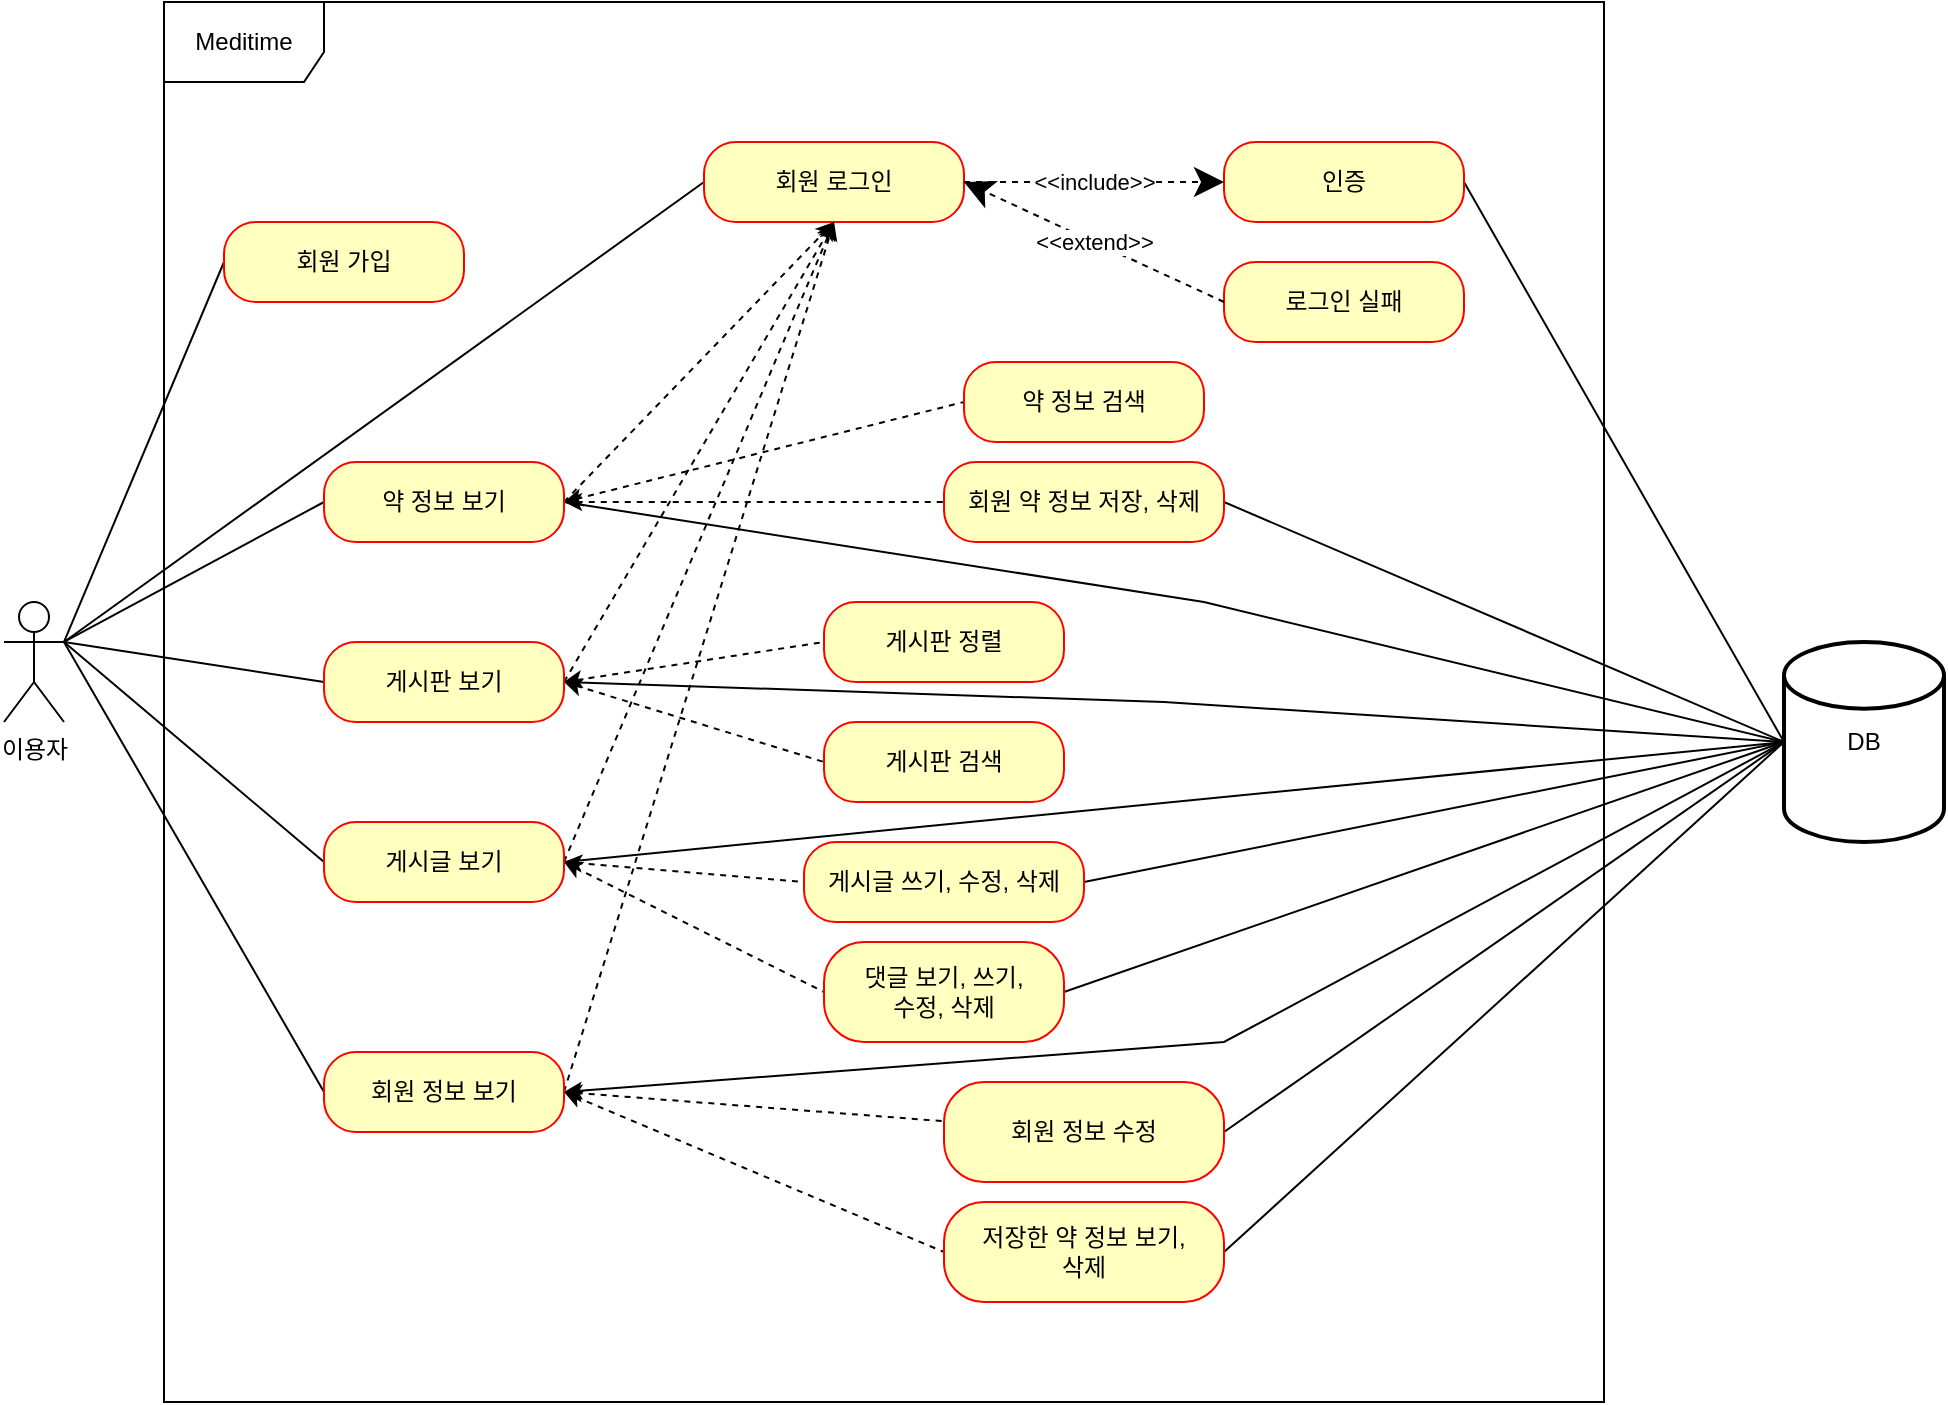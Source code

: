 <mxfile version="20.5.1" type="github">
  <diagram id="jCkwWO3RI1cmpPsM1i0n" name="Page-1">
    <mxGraphModel dx="1426" dy="769" grid="1" gridSize="10" guides="1" tooltips="1" connect="1" arrows="1" fold="1" page="1" pageScale="1" pageWidth="827" pageHeight="1169" math="0" shadow="0">
      <root>
        <mxCell id="0" />
        <mxCell id="1" parent="0" />
        <mxCell id="_zXmu_5qA9lJHyc13zO6-1" value="Meditime" style="shape=umlFrame;whiteSpace=wrap;html=1;width=80;height=40;" vertex="1" parent="1">
          <mxGeometry x="120" y="60" width="720" height="700" as="geometry" />
        </mxCell>
        <mxCell id="_zXmu_5qA9lJHyc13zO6-24" style="rounded=0;orthogonalLoop=1;jettySize=auto;html=1;exitX=1;exitY=0.333;exitDx=0;exitDy=0;exitPerimeter=0;entryX=0;entryY=0.5;entryDx=0;entryDy=0;endArrow=none;endFill=0;" edge="1" parent="1" source="_zXmu_5qA9lJHyc13zO6-2" target="_zXmu_5qA9lJHyc13zO6-4">
          <mxGeometry relative="1" as="geometry" />
        </mxCell>
        <mxCell id="_zXmu_5qA9lJHyc13zO6-25" style="edgeStyle=none;rounded=0;orthogonalLoop=1;jettySize=auto;html=1;exitX=1;exitY=0.333;exitDx=0;exitDy=0;exitPerimeter=0;entryX=0;entryY=0.5;entryDx=0;entryDy=0;endArrow=none;endFill=0;" edge="1" parent="1" source="_zXmu_5qA9lJHyc13zO6-2" target="_zXmu_5qA9lJHyc13zO6-6">
          <mxGeometry relative="1" as="geometry" />
        </mxCell>
        <mxCell id="_zXmu_5qA9lJHyc13zO6-26" style="edgeStyle=none;rounded=0;orthogonalLoop=1;jettySize=auto;html=1;exitX=1;exitY=0.333;exitDx=0;exitDy=0;exitPerimeter=0;entryX=0;entryY=0.5;entryDx=0;entryDy=0;endArrow=none;endFill=0;" edge="1" parent="1" source="_zXmu_5qA9lJHyc13zO6-2" target="_zXmu_5qA9lJHyc13zO6-7">
          <mxGeometry relative="1" as="geometry" />
        </mxCell>
        <mxCell id="_zXmu_5qA9lJHyc13zO6-27" style="edgeStyle=none;rounded=0;orthogonalLoop=1;jettySize=auto;html=1;exitX=1;exitY=0.333;exitDx=0;exitDy=0;exitPerimeter=0;entryX=0;entryY=0.5;entryDx=0;entryDy=0;endArrow=none;endFill=0;" edge="1" parent="1" source="_zXmu_5qA9lJHyc13zO6-2" target="_zXmu_5qA9lJHyc13zO6-9">
          <mxGeometry relative="1" as="geometry" />
        </mxCell>
        <mxCell id="_zXmu_5qA9lJHyc13zO6-28" style="edgeStyle=none;rounded=0;orthogonalLoop=1;jettySize=auto;html=1;exitX=1;exitY=0.333;exitDx=0;exitDy=0;exitPerimeter=0;entryX=0;entryY=0.5;entryDx=0;entryDy=0;endArrow=none;endFill=0;" edge="1" parent="1" source="_zXmu_5qA9lJHyc13zO6-2" target="_zXmu_5qA9lJHyc13zO6-12">
          <mxGeometry relative="1" as="geometry" />
        </mxCell>
        <mxCell id="_zXmu_5qA9lJHyc13zO6-29" style="edgeStyle=none;rounded=0;orthogonalLoop=1;jettySize=auto;html=1;exitX=1;exitY=0.333;exitDx=0;exitDy=0;exitPerimeter=0;entryX=0;entryY=0.5;entryDx=0;entryDy=0;endArrow=none;endFill=0;" edge="1" parent="1" source="_zXmu_5qA9lJHyc13zO6-2" target="_zXmu_5qA9lJHyc13zO6-16">
          <mxGeometry relative="1" as="geometry" />
        </mxCell>
        <mxCell id="_zXmu_5qA9lJHyc13zO6-2" value="이용자" style="shape=umlActor;verticalLabelPosition=bottom;verticalAlign=top;html=1;" vertex="1" parent="1">
          <mxGeometry x="40" y="360" width="30" height="60" as="geometry" />
        </mxCell>
        <mxCell id="_zXmu_5qA9lJHyc13zO6-3" value="DB" style="strokeWidth=2;html=1;shape=mxgraph.flowchart.database;whiteSpace=wrap;" vertex="1" parent="1">
          <mxGeometry x="930" y="380" width="80" height="100" as="geometry" />
        </mxCell>
        <mxCell id="_zXmu_5qA9lJHyc13zO6-4" value="회원 로그인" style="rounded=1;whiteSpace=wrap;html=1;arcSize=40;fontColor=#000000;fillColor=#ffffc0;strokeColor=#ff0000;" vertex="1" parent="1">
          <mxGeometry x="390" y="130" width="130" height="40" as="geometry" />
        </mxCell>
        <mxCell id="_zXmu_5qA9lJHyc13zO6-6" value="회원 가입" style="rounded=1;whiteSpace=wrap;html=1;arcSize=40;fontColor=#000000;fillColor=#ffffc0;strokeColor=#ff0000;" vertex="1" parent="1">
          <mxGeometry x="150" y="170" width="120" height="40" as="geometry" />
        </mxCell>
        <mxCell id="_zXmu_5qA9lJHyc13zO6-30" style="edgeStyle=none;rounded=0;orthogonalLoop=1;jettySize=auto;html=1;exitX=1;exitY=0.5;exitDx=0;exitDy=0;entryX=0;entryY=0.5;entryDx=0;entryDy=0;endArrow=none;endFill=0;dashed=1;startArrow=classic;startFill=1;" edge="1" parent="1" source="_zXmu_5qA9lJHyc13zO6-7" target="_zXmu_5qA9lJHyc13zO6-8">
          <mxGeometry relative="1" as="geometry" />
        </mxCell>
        <mxCell id="_zXmu_5qA9lJHyc13zO6-31" style="edgeStyle=none;rounded=0;orthogonalLoop=1;jettySize=auto;html=1;exitX=1;exitY=0.5;exitDx=0;exitDy=0;entryX=0;entryY=0.5;entryDx=0;entryDy=0;dashed=1;endArrow=none;endFill=0;startArrow=classic;startFill=1;" edge="1" parent="1" source="_zXmu_5qA9lJHyc13zO6-7" target="_zXmu_5qA9lJHyc13zO6-17">
          <mxGeometry relative="1" as="geometry" />
        </mxCell>
        <mxCell id="_zXmu_5qA9lJHyc13zO6-39" style="edgeStyle=none;rounded=0;orthogonalLoop=1;jettySize=auto;html=1;exitX=1;exitY=0.5;exitDx=0;exitDy=0;entryX=0.5;entryY=1;entryDx=0;entryDy=0;dashed=1;endArrow=classic;endFill=1;" edge="1" parent="1" source="_zXmu_5qA9lJHyc13zO6-7" target="_zXmu_5qA9lJHyc13zO6-4">
          <mxGeometry relative="1" as="geometry" />
        </mxCell>
        <mxCell id="_zXmu_5qA9lJHyc13zO6-52" style="edgeStyle=none;rounded=0;orthogonalLoop=1;jettySize=auto;html=1;exitX=1;exitY=0.5;exitDx=0;exitDy=0;entryX=0;entryY=0.5;entryDx=0;entryDy=0;entryPerimeter=0;startArrow=none;startFill=0;endArrow=none;endFill=0;" edge="1" parent="1" source="_zXmu_5qA9lJHyc13zO6-7" target="_zXmu_5qA9lJHyc13zO6-3">
          <mxGeometry relative="1" as="geometry">
            <Array as="points">
              <mxPoint x="640" y="360" />
            </Array>
          </mxGeometry>
        </mxCell>
        <mxCell id="_zXmu_5qA9lJHyc13zO6-7" value="약 정보 보기" style="rounded=1;whiteSpace=wrap;html=1;arcSize=40;fontColor=#000000;fillColor=#ffffc0;strokeColor=#ff0000;" vertex="1" parent="1">
          <mxGeometry x="200" y="290" width="120" height="40" as="geometry" />
        </mxCell>
        <mxCell id="_zXmu_5qA9lJHyc13zO6-8" value="약 정보 검색" style="rounded=1;whiteSpace=wrap;html=1;arcSize=40;fontColor=#000000;fillColor=#ffffc0;strokeColor=#ff0000;" vertex="1" parent="1">
          <mxGeometry x="520" y="240" width="120" height="40" as="geometry" />
        </mxCell>
        <mxCell id="_zXmu_5qA9lJHyc13zO6-32" style="edgeStyle=none;rounded=0;orthogonalLoop=1;jettySize=auto;html=1;exitX=1;exitY=0.5;exitDx=0;exitDy=0;entryX=0;entryY=0.5;entryDx=0;entryDy=0;dashed=1;endArrow=none;endFill=0;startArrow=classic;startFill=1;" edge="1" parent="1" source="_zXmu_5qA9lJHyc13zO6-9" target="_zXmu_5qA9lJHyc13zO6-10">
          <mxGeometry relative="1" as="geometry" />
        </mxCell>
        <mxCell id="_zXmu_5qA9lJHyc13zO6-33" style="edgeStyle=none;rounded=0;orthogonalLoop=1;jettySize=auto;html=1;exitX=1;exitY=0.5;exitDx=0;exitDy=0;entryX=0;entryY=0.5;entryDx=0;entryDy=0;dashed=1;endArrow=none;endFill=0;startArrow=classic;startFill=1;" edge="1" parent="1" source="_zXmu_5qA9lJHyc13zO6-9" target="_zXmu_5qA9lJHyc13zO6-11">
          <mxGeometry relative="1" as="geometry" />
        </mxCell>
        <mxCell id="_zXmu_5qA9lJHyc13zO6-40" style="edgeStyle=none;rounded=0;orthogonalLoop=1;jettySize=auto;html=1;exitX=1;exitY=0.5;exitDx=0;exitDy=0;entryX=0.5;entryY=1;entryDx=0;entryDy=0;dashed=1;endArrow=classic;endFill=1;" edge="1" parent="1" source="_zXmu_5qA9lJHyc13zO6-9" target="_zXmu_5qA9lJHyc13zO6-4">
          <mxGeometry relative="1" as="geometry" />
        </mxCell>
        <mxCell id="_zXmu_5qA9lJHyc13zO6-46" style="edgeStyle=none;rounded=0;orthogonalLoop=1;jettySize=auto;html=1;exitX=1;exitY=0.5;exitDx=0;exitDy=0;endArrow=none;endFill=0;entryX=0;entryY=0.5;entryDx=0;entryDy=0;entryPerimeter=0;" edge="1" parent="1" source="_zXmu_5qA9lJHyc13zO6-9" target="_zXmu_5qA9lJHyc13zO6-3">
          <mxGeometry relative="1" as="geometry">
            <mxPoint x="1000" y="310" as="targetPoint" />
            <Array as="points">
              <mxPoint x="620" y="410" />
            </Array>
          </mxGeometry>
        </mxCell>
        <mxCell id="_zXmu_5qA9lJHyc13zO6-9" value="게시판 보기" style="rounded=1;whiteSpace=wrap;html=1;arcSize=40;fontColor=#000000;fillColor=#ffffc0;strokeColor=#ff0000;" vertex="1" parent="1">
          <mxGeometry x="200" y="380" width="120" height="40" as="geometry" />
        </mxCell>
        <mxCell id="_zXmu_5qA9lJHyc13zO6-10" value="게시판 정렬" style="rounded=1;whiteSpace=wrap;html=1;arcSize=40;fontColor=#000000;fillColor=#ffffc0;strokeColor=#ff0000;" vertex="1" parent="1">
          <mxGeometry x="450" y="360" width="120" height="40" as="geometry" />
        </mxCell>
        <mxCell id="_zXmu_5qA9lJHyc13zO6-11" value="게시판 검색" style="rounded=1;whiteSpace=wrap;html=1;arcSize=40;fontColor=#000000;fillColor=#ffffc0;strokeColor=#ff0000;" vertex="1" parent="1">
          <mxGeometry x="450" y="420" width="120" height="40" as="geometry" />
        </mxCell>
        <mxCell id="_zXmu_5qA9lJHyc13zO6-35" style="edgeStyle=none;rounded=0;orthogonalLoop=1;jettySize=auto;html=1;exitX=1;exitY=0.5;exitDx=0;exitDy=0;entryX=0;entryY=0.5;entryDx=0;entryDy=0;dashed=1;endArrow=none;endFill=0;startArrow=classic;startFill=1;" edge="1" parent="1" source="_zXmu_5qA9lJHyc13zO6-12" target="_zXmu_5qA9lJHyc13zO6-13">
          <mxGeometry relative="1" as="geometry" />
        </mxCell>
        <mxCell id="_zXmu_5qA9lJHyc13zO6-36" style="edgeStyle=none;rounded=0;orthogonalLoop=1;jettySize=auto;html=1;exitX=1;exitY=0.5;exitDx=0;exitDy=0;entryX=0;entryY=0.5;entryDx=0;entryDy=0;dashed=1;endArrow=none;endFill=0;startArrow=classic;startFill=1;" edge="1" parent="1" source="_zXmu_5qA9lJHyc13zO6-12" target="_zXmu_5qA9lJHyc13zO6-15">
          <mxGeometry relative="1" as="geometry" />
        </mxCell>
        <mxCell id="_zXmu_5qA9lJHyc13zO6-42" style="edgeStyle=none;rounded=0;orthogonalLoop=1;jettySize=auto;html=1;exitX=1;exitY=0.5;exitDx=0;exitDy=0;entryX=0.5;entryY=1;entryDx=0;entryDy=0;dashed=1;endArrow=classic;endFill=1;" edge="1" parent="1" source="_zXmu_5qA9lJHyc13zO6-12" target="_zXmu_5qA9lJHyc13zO6-4">
          <mxGeometry relative="1" as="geometry" />
        </mxCell>
        <mxCell id="_zXmu_5qA9lJHyc13zO6-54" style="edgeStyle=none;rounded=0;orthogonalLoop=1;jettySize=auto;html=1;exitX=1;exitY=0.5;exitDx=0;exitDy=0;entryX=0;entryY=0.5;entryDx=0;entryDy=0;entryPerimeter=0;startArrow=none;startFill=0;endArrow=none;endFill=0;" edge="1" parent="1" source="_zXmu_5qA9lJHyc13zO6-12" target="_zXmu_5qA9lJHyc13zO6-3">
          <mxGeometry relative="1" as="geometry">
            <Array as="points" />
          </mxGeometry>
        </mxCell>
        <mxCell id="_zXmu_5qA9lJHyc13zO6-12" value="게시글 보기" style="rounded=1;whiteSpace=wrap;html=1;arcSize=40;fontColor=#000000;fillColor=#ffffc0;strokeColor=#ff0000;" vertex="1" parent="1">
          <mxGeometry x="200" y="470" width="120" height="40" as="geometry" />
        </mxCell>
        <mxCell id="_zXmu_5qA9lJHyc13zO6-51" style="edgeStyle=none;rounded=0;orthogonalLoop=1;jettySize=auto;html=1;exitX=1;exitY=0.5;exitDx=0;exitDy=0;startArrow=none;startFill=0;endArrow=none;endFill=0;entryX=0;entryY=0.5;entryDx=0;entryDy=0;entryPerimeter=0;" edge="1" parent="1" source="_zXmu_5qA9lJHyc13zO6-13" target="_zXmu_5qA9lJHyc13zO6-3">
          <mxGeometry relative="1" as="geometry">
            <mxPoint x="1000" y="310" as="targetPoint" />
          </mxGeometry>
        </mxCell>
        <mxCell id="_zXmu_5qA9lJHyc13zO6-13" value="게시글 쓰기, 수정, 삭제" style="rounded=1;whiteSpace=wrap;html=1;arcSize=40;fontColor=#000000;fillColor=#ffffc0;strokeColor=#ff0000;" vertex="1" parent="1">
          <mxGeometry x="440" y="480" width="140" height="40" as="geometry" />
        </mxCell>
        <mxCell id="_zXmu_5qA9lJHyc13zO6-50" style="edgeStyle=none;rounded=0;orthogonalLoop=1;jettySize=auto;html=1;exitX=1;exitY=0.5;exitDx=0;exitDy=0;entryX=0;entryY=0.5;entryDx=0;entryDy=0;entryPerimeter=0;startArrow=none;startFill=0;endArrow=none;endFill=0;" edge="1" parent="1" source="_zXmu_5qA9lJHyc13zO6-15" target="_zXmu_5qA9lJHyc13zO6-3">
          <mxGeometry relative="1" as="geometry" />
        </mxCell>
        <mxCell id="_zXmu_5qA9lJHyc13zO6-15" value="댓글 보기, 쓰기, &lt;br&gt;수정, 삭제" style="rounded=1;whiteSpace=wrap;html=1;arcSize=40;fontColor=#000000;fillColor=#ffffc0;strokeColor=#ff0000;" vertex="1" parent="1">
          <mxGeometry x="450" y="530" width="120" height="50" as="geometry" />
        </mxCell>
        <mxCell id="_zXmu_5qA9lJHyc13zO6-37" style="edgeStyle=none;rounded=0;orthogonalLoop=1;jettySize=auto;html=1;exitX=1;exitY=0.5;exitDx=0;exitDy=0;entryX=0;entryY=0.5;entryDx=0;entryDy=0;dashed=1;endArrow=none;endFill=0;startArrow=classic;startFill=1;" edge="1" parent="1" source="_zXmu_5qA9lJHyc13zO6-16" target="_zXmu_5qA9lJHyc13zO6-18">
          <mxGeometry relative="1" as="geometry" />
        </mxCell>
        <mxCell id="_zXmu_5qA9lJHyc13zO6-43" style="edgeStyle=none;rounded=0;orthogonalLoop=1;jettySize=auto;html=1;exitX=1;exitY=0.5;exitDx=0;exitDy=0;entryX=0.5;entryY=1;entryDx=0;entryDy=0;dashed=1;endArrow=classic;endFill=1;" edge="1" parent="1" source="_zXmu_5qA9lJHyc13zO6-16" target="_zXmu_5qA9lJHyc13zO6-4">
          <mxGeometry relative="1" as="geometry" />
        </mxCell>
        <mxCell id="_zXmu_5qA9lJHyc13zO6-44" style="edgeStyle=none;rounded=0;orthogonalLoop=1;jettySize=auto;html=1;exitX=1;exitY=0.5;exitDx=0;exitDy=0;dashed=1;endArrow=none;endFill=0;startArrow=classic;startFill=1;" edge="1" parent="1" source="_zXmu_5qA9lJHyc13zO6-16" target="_zXmu_5qA9lJHyc13zO6-38">
          <mxGeometry relative="1" as="geometry" />
        </mxCell>
        <mxCell id="_zXmu_5qA9lJHyc13zO6-47" style="edgeStyle=none;rounded=0;orthogonalLoop=1;jettySize=auto;html=1;exitX=1;exitY=0.5;exitDx=0;exitDy=0;entryX=0;entryY=0.5;entryDx=0;entryDy=0;entryPerimeter=0;startArrow=classic;startFill=1;endArrow=none;endFill=0;" edge="1" parent="1" source="_zXmu_5qA9lJHyc13zO6-16" target="_zXmu_5qA9lJHyc13zO6-3">
          <mxGeometry relative="1" as="geometry">
            <Array as="points">
              <mxPoint x="650" y="580" />
            </Array>
          </mxGeometry>
        </mxCell>
        <mxCell id="_zXmu_5qA9lJHyc13zO6-16" value="회원 정보 보기" style="rounded=1;whiteSpace=wrap;html=1;arcSize=40;fontColor=#000000;fillColor=#ffffc0;strokeColor=#ff0000;" vertex="1" parent="1">
          <mxGeometry x="200" y="585" width="120" height="40" as="geometry" />
        </mxCell>
        <mxCell id="_zXmu_5qA9lJHyc13zO6-53" style="edgeStyle=none;rounded=0;orthogonalLoop=1;jettySize=auto;html=1;exitX=1;exitY=0.5;exitDx=0;exitDy=0;entryX=0;entryY=0.5;entryDx=0;entryDy=0;entryPerimeter=0;startArrow=none;startFill=0;endArrow=none;endFill=0;" edge="1" parent="1" source="_zXmu_5qA9lJHyc13zO6-17" target="_zXmu_5qA9lJHyc13zO6-3">
          <mxGeometry relative="1" as="geometry" />
        </mxCell>
        <mxCell id="_zXmu_5qA9lJHyc13zO6-17" value="회원 약 정보 저장, 삭제" style="rounded=1;whiteSpace=wrap;html=1;arcSize=40;fontColor=#000000;fillColor=#ffffc0;strokeColor=#ff0000;" vertex="1" parent="1">
          <mxGeometry x="510" y="290" width="140" height="40" as="geometry" />
        </mxCell>
        <mxCell id="_zXmu_5qA9lJHyc13zO6-49" style="edgeStyle=none;rounded=0;orthogonalLoop=1;jettySize=auto;html=1;exitX=1;exitY=0.5;exitDx=0;exitDy=0;startArrow=none;startFill=0;endArrow=none;endFill=0;entryX=0;entryY=0.5;entryDx=0;entryDy=0;entryPerimeter=0;" edge="1" parent="1" source="_zXmu_5qA9lJHyc13zO6-18" target="_zXmu_5qA9lJHyc13zO6-3">
          <mxGeometry relative="1" as="geometry">
            <mxPoint x="1000" y="310" as="targetPoint" />
          </mxGeometry>
        </mxCell>
        <mxCell id="_zXmu_5qA9lJHyc13zO6-18" value="저장한 약 정보 보기,&lt;br&gt;삭제" style="rounded=1;whiteSpace=wrap;html=1;arcSize=40;fontColor=#000000;fillColor=#ffffc0;strokeColor=#ff0000;" vertex="1" parent="1">
          <mxGeometry x="510" y="660" width="140" height="50" as="geometry" />
        </mxCell>
        <mxCell id="_zXmu_5qA9lJHyc13zO6-45" style="edgeStyle=none;rounded=0;orthogonalLoop=1;jettySize=auto;html=1;exitX=1;exitY=0.5;exitDx=0;exitDy=0;entryX=0;entryY=0.5;entryDx=0;entryDy=0;entryPerimeter=0;endArrow=none;endFill=0;" edge="1" parent="1" source="_zXmu_5qA9lJHyc13zO6-19" target="_zXmu_5qA9lJHyc13zO6-3">
          <mxGeometry relative="1" as="geometry" />
        </mxCell>
        <mxCell id="_zXmu_5qA9lJHyc13zO6-19" value="인증" style="rounded=1;whiteSpace=wrap;html=1;arcSize=40;fontColor=#000000;fillColor=#ffffc0;strokeColor=#ff0000;" vertex="1" parent="1">
          <mxGeometry x="650" y="130" width="120" height="40" as="geometry" />
        </mxCell>
        <mxCell id="_zXmu_5qA9lJHyc13zO6-20" value="로그인 실패" style="rounded=1;whiteSpace=wrap;html=1;arcSize=40;fontColor=#000000;fillColor=#ffffc0;strokeColor=#ff0000;" vertex="1" parent="1">
          <mxGeometry x="650" y="190" width="120" height="40" as="geometry" />
        </mxCell>
        <mxCell id="_zXmu_5qA9lJHyc13zO6-22" value="&amp;lt;&amp;lt;include&amp;gt;&amp;gt;" style="endArrow=classic;endSize=12;dashed=1;html=1;rounded=0;exitX=1;exitY=0.5;exitDx=0;exitDy=0;entryX=0;entryY=0.5;entryDx=0;entryDy=0;endFill=1;" edge="1" parent="1" source="_zXmu_5qA9lJHyc13zO6-4" target="_zXmu_5qA9lJHyc13zO6-19">
          <mxGeometry width="160" relative="1" as="geometry">
            <mxPoint x="370" y="200" as="sourcePoint" />
            <mxPoint x="530" y="200" as="targetPoint" />
          </mxGeometry>
        </mxCell>
        <mxCell id="_zXmu_5qA9lJHyc13zO6-23" value="&amp;lt;&amp;lt;extend&amp;gt;&amp;gt;" style="endArrow=classic;endSize=12;dashed=1;html=1;rounded=0;endFill=1;entryX=1;entryY=0.5;entryDx=0;entryDy=0;exitX=0;exitY=0.5;exitDx=0;exitDy=0;" edge="1" parent="1" source="_zXmu_5qA9lJHyc13zO6-20" target="_zXmu_5qA9lJHyc13zO6-4">
          <mxGeometry width="160" relative="1" as="geometry">
            <mxPoint x="370" y="160" as="sourcePoint" />
            <mxPoint x="520" y="210" as="targetPoint" />
          </mxGeometry>
        </mxCell>
        <mxCell id="_zXmu_5qA9lJHyc13zO6-48" style="edgeStyle=none;rounded=0;orthogonalLoop=1;jettySize=auto;html=1;exitX=1;exitY=0.5;exitDx=0;exitDy=0;entryX=0;entryY=0.5;entryDx=0;entryDy=0;entryPerimeter=0;startArrow=none;startFill=0;endArrow=none;endFill=0;" edge="1" parent="1" source="_zXmu_5qA9lJHyc13zO6-38" target="_zXmu_5qA9lJHyc13zO6-3">
          <mxGeometry relative="1" as="geometry" />
        </mxCell>
        <mxCell id="_zXmu_5qA9lJHyc13zO6-38" value="회원 정보 수정" style="rounded=1;whiteSpace=wrap;html=1;arcSize=40;fontColor=#000000;fillColor=#ffffc0;strokeColor=#ff0000;" vertex="1" parent="1">
          <mxGeometry x="510" y="600" width="140" height="50" as="geometry" />
        </mxCell>
      </root>
    </mxGraphModel>
  </diagram>
</mxfile>
